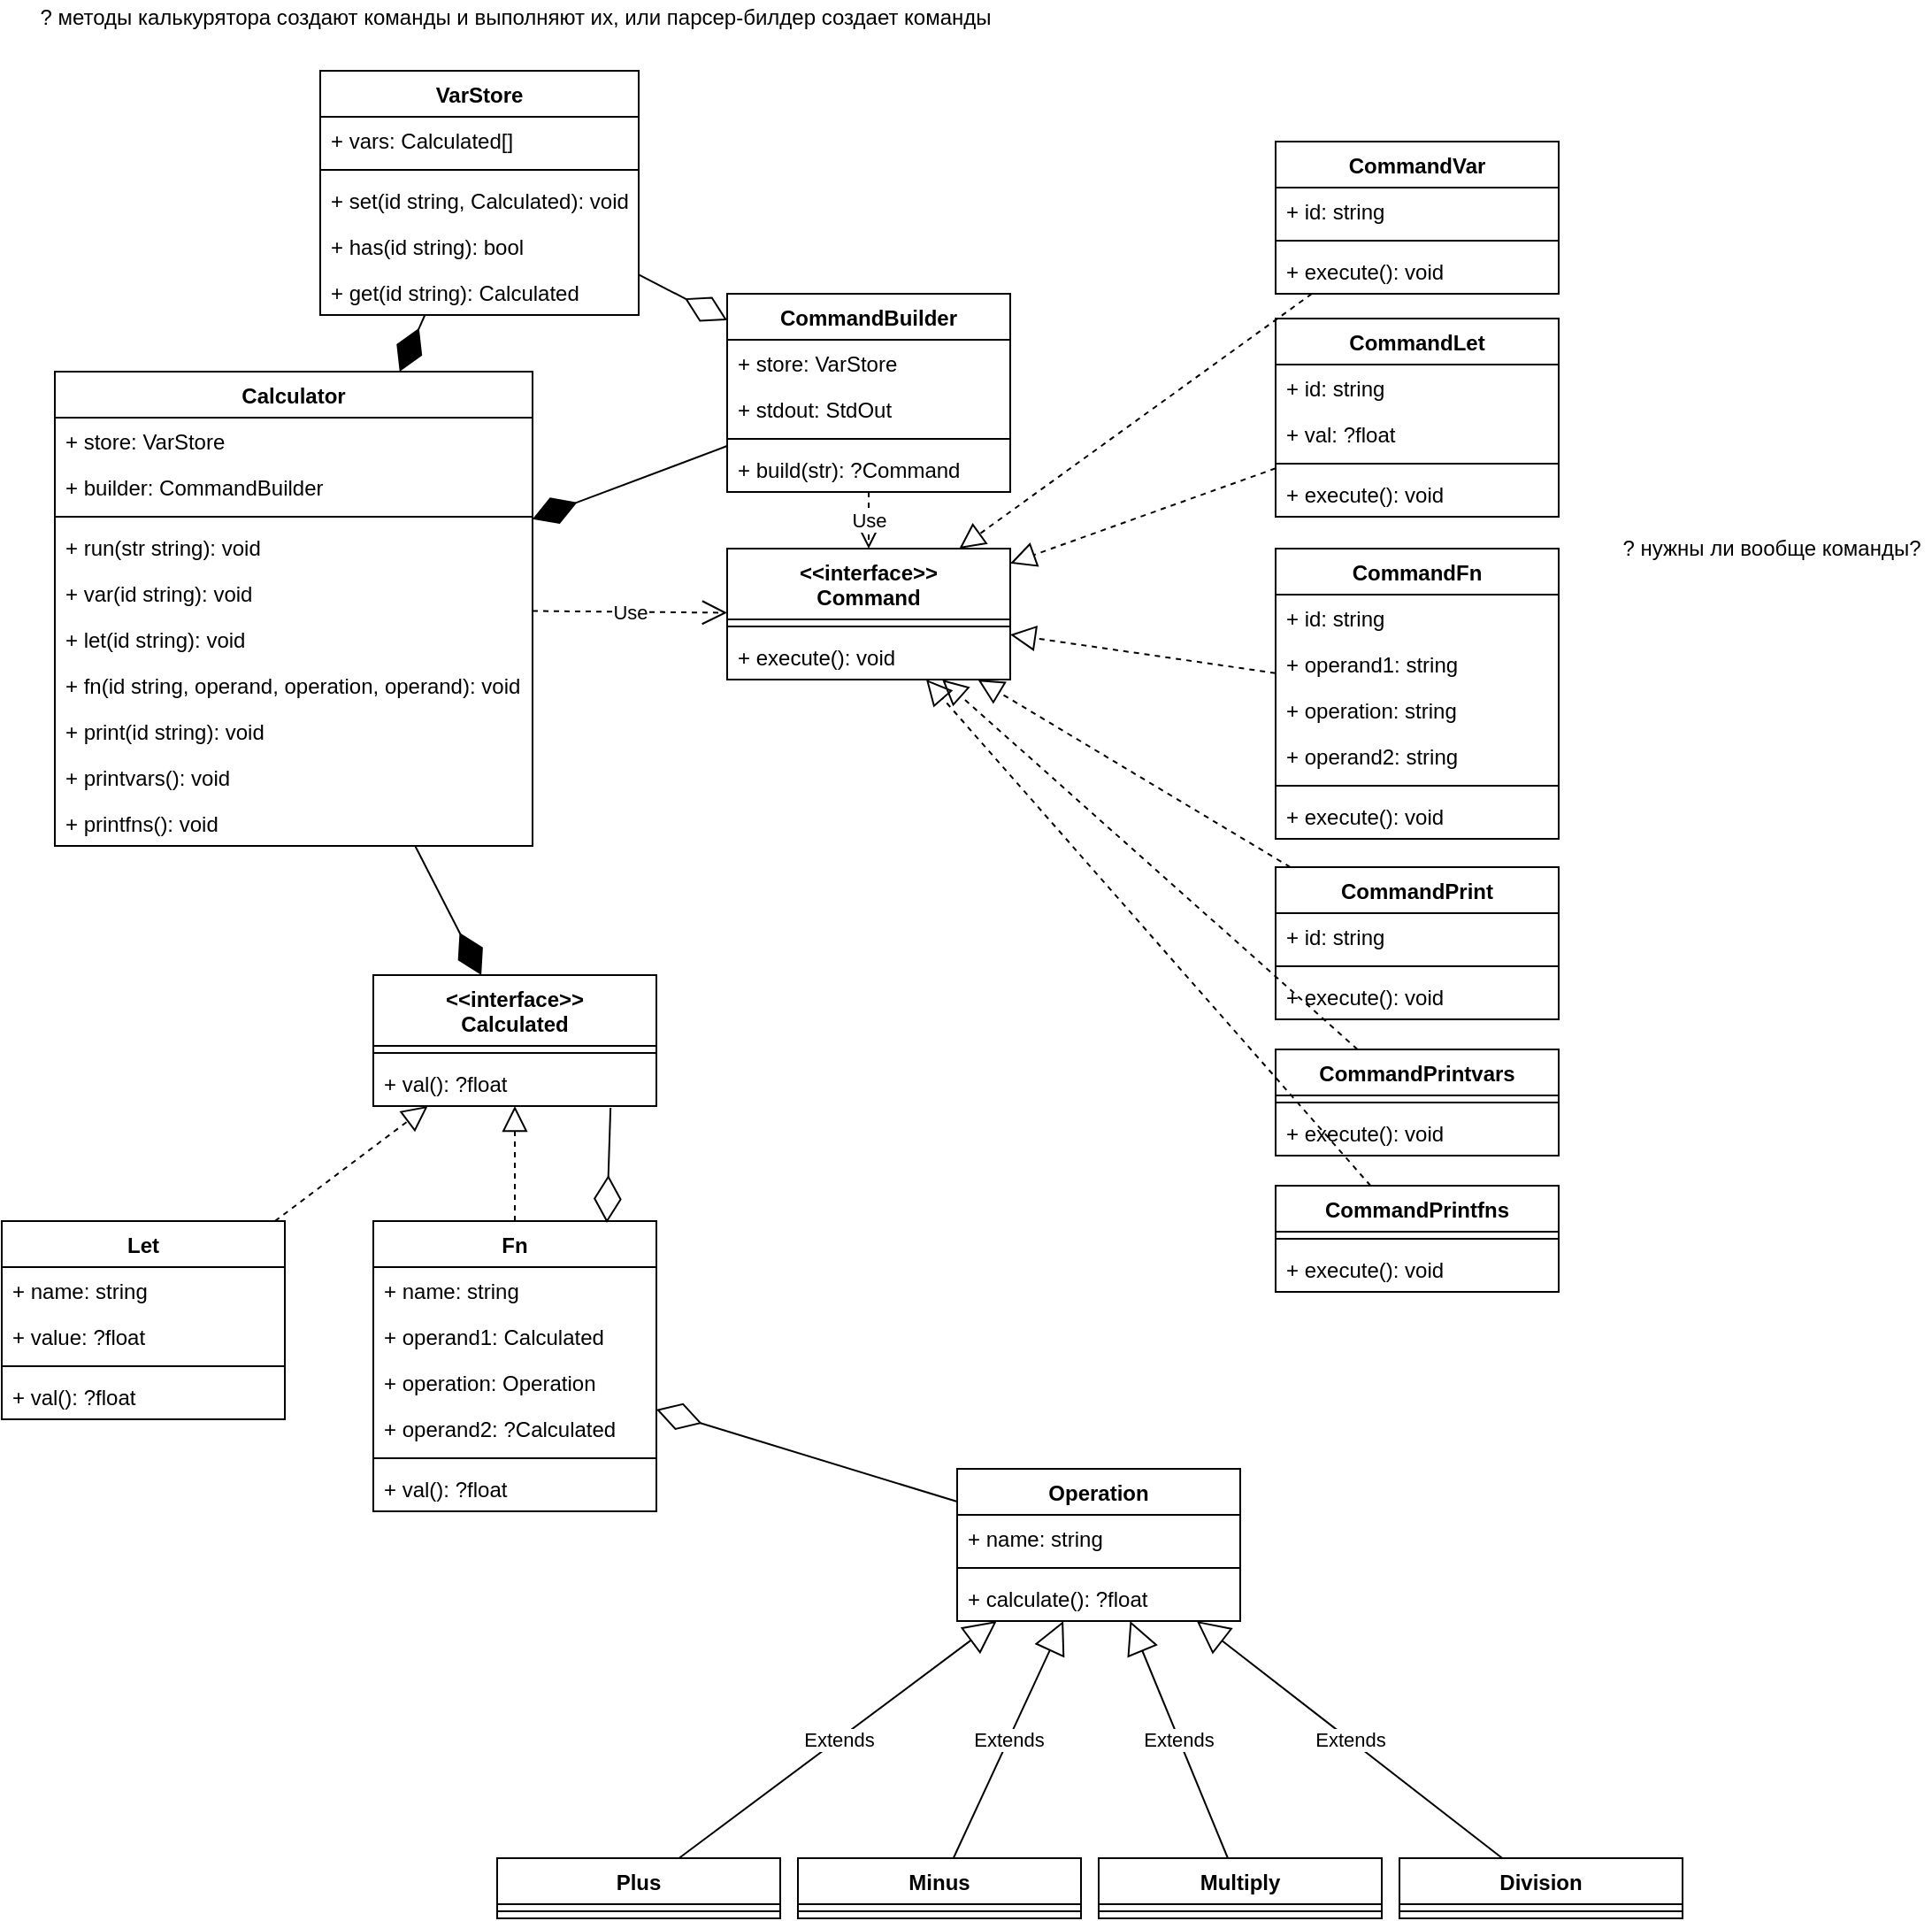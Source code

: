 <mxfile version="16.5.1" type="device"><diagram id="NsVFgB7yk5mSY1z0gGe4" name="Страница 1"><mxGraphModel dx="1350" dy="2047" grid="1" gridSize="10" guides="1" tooltips="1" connect="1" arrows="1" fold="1" page="1" pageScale="1" pageWidth="827" pageHeight="1169" math="0" shadow="0"><root><mxCell id="0"/><mxCell id="1" parent="0"/><mxCell id="W8wZs4OthL3PH2fJrPSI-12" value="Calculator" style="swimlane;fontStyle=1;align=center;verticalAlign=top;childLayout=stackLayout;horizontal=1;startSize=26;horizontalStack=0;resizeParent=1;resizeParentMax=0;resizeLast=0;collapsible=1;marginBottom=0;" vertex="1" parent="1"><mxGeometry x="60" y="170" width="270" height="268" as="geometry"/></mxCell><mxCell id="W8wZs4OthL3PH2fJrPSI-174" value="+ store: VarStore" style="text;strokeColor=none;fillColor=none;align=left;verticalAlign=top;spacingLeft=4;spacingRight=4;overflow=hidden;rotatable=0;points=[[0,0.5],[1,0.5]];portConstraint=eastwest;" vertex="1" parent="W8wZs4OthL3PH2fJrPSI-12"><mxGeometry y="26" width="270" height="26" as="geometry"/></mxCell><mxCell id="W8wZs4OthL3PH2fJrPSI-175" value="+ builder: CommandBuilder" style="text;strokeColor=none;fillColor=none;align=left;verticalAlign=top;spacingLeft=4;spacingRight=4;overflow=hidden;rotatable=0;points=[[0,0.5],[1,0.5]];portConstraint=eastwest;" vertex="1" parent="W8wZs4OthL3PH2fJrPSI-12"><mxGeometry y="52" width="270" height="26" as="geometry"/></mxCell><mxCell id="W8wZs4OthL3PH2fJrPSI-14" value="" style="line;strokeWidth=1;fillColor=none;align=left;verticalAlign=middle;spacingTop=-1;spacingLeft=3;spacingRight=3;rotatable=0;labelPosition=right;points=[];portConstraint=eastwest;" vertex="1" parent="W8wZs4OthL3PH2fJrPSI-12"><mxGeometry y="78" width="270" height="8" as="geometry"/></mxCell><mxCell id="W8wZs4OthL3PH2fJrPSI-183" value="+ run(str string): void" style="text;strokeColor=none;fillColor=none;align=left;verticalAlign=top;spacingLeft=4;spacingRight=4;overflow=hidden;rotatable=0;points=[[0,0.5],[1,0.5]];portConstraint=eastwest;" vertex="1" parent="W8wZs4OthL3PH2fJrPSI-12"><mxGeometry y="86" width="270" height="26" as="geometry"/></mxCell><mxCell id="W8wZs4OthL3PH2fJrPSI-16" value="+ var(id string): void" style="text;strokeColor=none;fillColor=none;align=left;verticalAlign=top;spacingLeft=4;spacingRight=4;overflow=hidden;rotatable=0;points=[[0,0.5],[1,0.5]];portConstraint=eastwest;" vertex="1" parent="W8wZs4OthL3PH2fJrPSI-12"><mxGeometry y="112" width="270" height="26" as="geometry"/></mxCell><mxCell id="W8wZs4OthL3PH2fJrPSI-65" value="+ let(id string): void" style="text;strokeColor=none;fillColor=none;align=left;verticalAlign=top;spacingLeft=4;spacingRight=4;overflow=hidden;rotatable=0;points=[[0,0.5],[1,0.5]];portConstraint=eastwest;" vertex="1" parent="W8wZs4OthL3PH2fJrPSI-12"><mxGeometry y="138" width="270" height="26" as="geometry"/></mxCell><mxCell id="W8wZs4OthL3PH2fJrPSI-15" value="+ fn(id string, operand, operation, operand): void" style="text;strokeColor=none;fillColor=none;align=left;verticalAlign=top;spacingLeft=4;spacingRight=4;overflow=hidden;rotatable=0;points=[[0,0.5],[1,0.5]];portConstraint=eastwest;" vertex="1" parent="W8wZs4OthL3PH2fJrPSI-12"><mxGeometry y="164" width="270" height="26" as="geometry"/></mxCell><mxCell id="W8wZs4OthL3PH2fJrPSI-66" value="+ print(id string): void" style="text;strokeColor=none;fillColor=none;align=left;verticalAlign=top;spacingLeft=4;spacingRight=4;overflow=hidden;rotatable=0;points=[[0,0.5],[1,0.5]];portConstraint=eastwest;" vertex="1" parent="W8wZs4OthL3PH2fJrPSI-12"><mxGeometry y="190" width="270" height="26" as="geometry"/></mxCell><mxCell id="W8wZs4OthL3PH2fJrPSI-68" value="+ printvars(): void" style="text;strokeColor=none;fillColor=none;align=left;verticalAlign=top;spacingLeft=4;spacingRight=4;overflow=hidden;rotatable=0;points=[[0,0.5],[1,0.5]];portConstraint=eastwest;" vertex="1" parent="W8wZs4OthL3PH2fJrPSI-12"><mxGeometry y="216" width="270" height="26" as="geometry"/></mxCell><mxCell id="W8wZs4OthL3PH2fJrPSI-67" value="+ printfns(): void" style="text;strokeColor=none;fillColor=none;align=left;verticalAlign=top;spacingLeft=4;spacingRight=4;overflow=hidden;rotatable=0;points=[[0,0.5],[1,0.5]];portConstraint=eastwest;" vertex="1" parent="W8wZs4OthL3PH2fJrPSI-12"><mxGeometry y="242" width="270" height="26" as="geometry"/></mxCell><mxCell id="W8wZs4OthL3PH2fJrPSI-69" value="Let" style="swimlane;fontStyle=1;align=center;verticalAlign=top;childLayout=stackLayout;horizontal=1;startSize=26;horizontalStack=0;resizeParent=1;resizeParentMax=0;resizeLast=0;collapsible=1;marginBottom=0;" vertex="1" parent="1"><mxGeometry x="30" y="650" width="160" height="112" as="geometry"/></mxCell><mxCell id="W8wZs4OthL3PH2fJrPSI-112" value="+ name: string" style="text;strokeColor=none;fillColor=none;align=left;verticalAlign=top;spacingLeft=4;spacingRight=4;overflow=hidden;rotatable=0;points=[[0,0.5],[1,0.5]];portConstraint=eastwest;" vertex="1" parent="W8wZs4OthL3PH2fJrPSI-69"><mxGeometry y="26" width="160" height="26" as="geometry"/></mxCell><mxCell id="W8wZs4OthL3PH2fJrPSI-116" value="+ value: ?float" style="text;strokeColor=none;fillColor=none;align=left;verticalAlign=top;spacingLeft=4;spacingRight=4;overflow=hidden;rotatable=0;points=[[0,0.5],[1,0.5]];portConstraint=eastwest;" vertex="1" parent="W8wZs4OthL3PH2fJrPSI-69"><mxGeometry y="52" width="160" height="26" as="geometry"/></mxCell><mxCell id="W8wZs4OthL3PH2fJrPSI-71" value="" style="line;strokeWidth=1;fillColor=none;align=left;verticalAlign=middle;spacingTop=-1;spacingLeft=3;spacingRight=3;rotatable=0;labelPosition=right;points=[];portConstraint=eastwest;" vertex="1" parent="W8wZs4OthL3PH2fJrPSI-69"><mxGeometry y="78" width="160" height="8" as="geometry"/></mxCell><mxCell id="W8wZs4OthL3PH2fJrPSI-107" value="+ val(): ?float" style="text;strokeColor=none;fillColor=none;align=left;verticalAlign=top;spacingLeft=4;spacingRight=4;overflow=hidden;rotatable=0;points=[[0,0.5],[1,0.5]];portConstraint=eastwest;" vertex="1" parent="W8wZs4OthL3PH2fJrPSI-69"><mxGeometry y="86" width="160" height="26" as="geometry"/></mxCell><mxCell id="W8wZs4OthL3PH2fJrPSI-73" value="Fn" style="swimlane;fontStyle=1;align=center;verticalAlign=top;childLayout=stackLayout;horizontal=1;startSize=26;horizontalStack=0;resizeParent=1;resizeParentMax=0;resizeLast=0;collapsible=1;marginBottom=0;" vertex="1" parent="1"><mxGeometry x="240" y="650" width="160" height="164" as="geometry"/></mxCell><mxCell id="W8wZs4OthL3PH2fJrPSI-113" value="+ name: string" style="text;strokeColor=none;fillColor=none;align=left;verticalAlign=top;spacingLeft=4;spacingRight=4;overflow=hidden;rotatable=0;points=[[0,0.5],[1,0.5]];portConstraint=eastwest;" vertex="1" parent="W8wZs4OthL3PH2fJrPSI-73"><mxGeometry y="26" width="160" height="26" as="geometry"/></mxCell><mxCell id="W8wZs4OthL3PH2fJrPSI-115" value="+ operand1: Calculated" style="text;strokeColor=none;fillColor=none;align=left;verticalAlign=top;spacingLeft=4;spacingRight=4;overflow=hidden;rotatable=0;points=[[0,0.5],[1,0.5]];portConstraint=eastwest;" vertex="1" parent="W8wZs4OthL3PH2fJrPSI-73"><mxGeometry y="52" width="160" height="26" as="geometry"/></mxCell><mxCell id="W8wZs4OthL3PH2fJrPSI-108" value="+ operation: Operation" style="text;strokeColor=none;fillColor=none;align=left;verticalAlign=top;spacingLeft=4;spacingRight=4;overflow=hidden;rotatable=0;points=[[0,0.5],[1,0.5]];portConstraint=eastwest;" vertex="1" parent="W8wZs4OthL3PH2fJrPSI-73"><mxGeometry y="78" width="160" height="26" as="geometry"/></mxCell><mxCell id="W8wZs4OthL3PH2fJrPSI-114" value="+ operand2: ?Calculated" style="text;strokeColor=none;fillColor=none;align=left;verticalAlign=top;spacingLeft=4;spacingRight=4;overflow=hidden;rotatable=0;points=[[0,0.5],[1,0.5]];portConstraint=eastwest;" vertex="1" parent="W8wZs4OthL3PH2fJrPSI-73"><mxGeometry y="104" width="160" height="26" as="geometry"/></mxCell><mxCell id="W8wZs4OthL3PH2fJrPSI-74" value="" style="line;strokeWidth=1;fillColor=none;align=left;verticalAlign=middle;spacingTop=-1;spacingLeft=3;spacingRight=3;rotatable=0;labelPosition=right;points=[];portConstraint=eastwest;" vertex="1" parent="W8wZs4OthL3PH2fJrPSI-73"><mxGeometry y="130" width="160" height="8" as="geometry"/></mxCell><mxCell id="W8wZs4OthL3PH2fJrPSI-106" value="+ val(): ?float" style="text;strokeColor=none;fillColor=none;align=left;verticalAlign=top;spacingLeft=4;spacingRight=4;overflow=hidden;rotatable=0;points=[[0,0.5],[1,0.5]];portConstraint=eastwest;" vertex="1" parent="W8wZs4OthL3PH2fJrPSI-73"><mxGeometry y="138" width="160" height="26" as="geometry"/></mxCell><mxCell id="W8wZs4OthL3PH2fJrPSI-75" value="Operation" style="swimlane;fontStyle=1;align=center;verticalAlign=top;childLayout=stackLayout;horizontal=1;startSize=26;horizontalStack=0;resizeParent=1;resizeParentMax=0;resizeLast=0;collapsible=1;marginBottom=0;" vertex="1" parent="1"><mxGeometry x="570" y="790" width="160" height="86" as="geometry"/></mxCell><mxCell id="W8wZs4OthL3PH2fJrPSI-110" value="+ name: string" style="text;strokeColor=none;fillColor=none;align=left;verticalAlign=top;spacingLeft=4;spacingRight=4;overflow=hidden;rotatable=0;points=[[0,0.5],[1,0.5]];portConstraint=eastwest;" vertex="1" parent="W8wZs4OthL3PH2fJrPSI-75"><mxGeometry y="26" width="160" height="26" as="geometry"/></mxCell><mxCell id="W8wZs4OthL3PH2fJrPSI-76" value="" style="line;strokeWidth=1;fillColor=none;align=left;verticalAlign=middle;spacingTop=-1;spacingLeft=3;spacingRight=3;rotatable=0;labelPosition=right;points=[];portConstraint=eastwest;" vertex="1" parent="W8wZs4OthL3PH2fJrPSI-75"><mxGeometry y="52" width="160" height="8" as="geometry"/></mxCell><mxCell id="W8wZs4OthL3PH2fJrPSI-109" value="+ calculate(): ?float" style="text;strokeColor=none;fillColor=none;align=left;verticalAlign=top;spacingLeft=4;spacingRight=4;overflow=hidden;rotatable=0;points=[[0,0.5],[1,0.5]];portConstraint=eastwest;" vertex="1" parent="W8wZs4OthL3PH2fJrPSI-75"><mxGeometry y="60" width="160" height="26" as="geometry"/></mxCell><mxCell id="W8wZs4OthL3PH2fJrPSI-79" value="&lt;&lt;interface&gt;&gt;&#10;Command" style="swimlane;fontStyle=1;align=center;verticalAlign=top;childLayout=stackLayout;horizontal=1;startSize=40;horizontalStack=0;resizeParent=1;resizeParentMax=0;resizeLast=0;collapsible=1;marginBottom=0;" vertex="1" parent="1"><mxGeometry x="440" y="270" width="160" height="74" as="geometry"/></mxCell><mxCell id="W8wZs4OthL3PH2fJrPSI-81" value="" style="line;strokeWidth=1;fillColor=none;align=left;verticalAlign=middle;spacingTop=-1;spacingLeft=3;spacingRight=3;rotatable=0;labelPosition=right;points=[];portConstraint=eastwest;" vertex="1" parent="W8wZs4OthL3PH2fJrPSI-79"><mxGeometry y="40" width="160" height="8" as="geometry"/></mxCell><mxCell id="W8wZs4OthL3PH2fJrPSI-82" value="+ execute(): void" style="text;strokeColor=none;fillColor=none;align=left;verticalAlign=top;spacingLeft=4;spacingRight=4;overflow=hidden;rotatable=0;points=[[0,0.5],[1,0.5]];portConstraint=eastwest;" vertex="1" parent="W8wZs4OthL3PH2fJrPSI-79"><mxGeometry y="48" width="160" height="26" as="geometry"/></mxCell><mxCell id="W8wZs4OthL3PH2fJrPSI-83" value="" style="endArrow=diamondThin;endFill=0;endSize=24;html=1;rounded=0;" edge="1" parent="1" source="W8wZs4OthL3PH2fJrPSI-75" target="W8wZs4OthL3PH2fJrPSI-73"><mxGeometry width="160" relative="1" as="geometry"><mxPoint x="220" y="410" as="sourcePoint"/><mxPoint x="380" y="410" as="targetPoint"/></mxGeometry></mxCell><mxCell id="W8wZs4OthL3PH2fJrPSI-84" value="&lt;&lt;interface&gt;&gt;&#10;Calculated" style="swimlane;fontStyle=1;align=center;verticalAlign=top;childLayout=stackLayout;horizontal=1;startSize=40;horizontalStack=0;resizeParent=1;resizeParentMax=0;resizeLast=0;collapsible=1;marginBottom=0;" vertex="1" parent="1"><mxGeometry x="240" y="511" width="160" height="74" as="geometry"/></mxCell><mxCell id="W8wZs4OthL3PH2fJrPSI-86" value="" style="line;strokeWidth=1;fillColor=none;align=left;verticalAlign=middle;spacingTop=-1;spacingLeft=3;spacingRight=3;rotatable=0;labelPosition=right;points=[];portConstraint=eastwest;" vertex="1" parent="W8wZs4OthL3PH2fJrPSI-84"><mxGeometry y="40" width="160" height="8" as="geometry"/></mxCell><mxCell id="W8wZs4OthL3PH2fJrPSI-87" value="+ val(): ?float" style="text;strokeColor=none;fillColor=none;align=left;verticalAlign=top;spacingLeft=4;spacingRight=4;overflow=hidden;rotatable=0;points=[[0,0.5],[1,0.5]];portConstraint=eastwest;" vertex="1" parent="W8wZs4OthL3PH2fJrPSI-84"><mxGeometry y="48" width="160" height="26" as="geometry"/></mxCell><mxCell id="W8wZs4OthL3PH2fJrPSI-88" value="" style="endArrow=block;dashed=1;endFill=0;endSize=12;html=1;rounded=0;" edge="1" parent="1" source="W8wZs4OthL3PH2fJrPSI-69" target="W8wZs4OthL3PH2fJrPSI-84"><mxGeometry width="160" relative="1" as="geometry"><mxPoint x="220" y="410" as="sourcePoint"/><mxPoint x="380" y="410" as="targetPoint"/></mxGeometry></mxCell><mxCell id="W8wZs4OthL3PH2fJrPSI-89" value="" style="endArrow=block;dashed=1;endFill=0;endSize=12;html=1;rounded=0;" edge="1" parent="1" source="W8wZs4OthL3PH2fJrPSI-73" target="W8wZs4OthL3PH2fJrPSI-84"><mxGeometry width="160" relative="1" as="geometry"><mxPoint x="164" y="660" as="sourcePoint"/><mxPoint x="256" y="614" as="targetPoint"/></mxGeometry></mxCell><mxCell id="W8wZs4OthL3PH2fJrPSI-93" value="Plus" style="swimlane;fontStyle=1;align=center;verticalAlign=top;childLayout=stackLayout;horizontal=1;startSize=26;horizontalStack=0;resizeParent=1;resizeParentMax=0;resizeLast=0;collapsible=1;marginBottom=0;" vertex="1" parent="1"><mxGeometry x="310" y="1010" width="160" height="34" as="geometry"/></mxCell><mxCell id="W8wZs4OthL3PH2fJrPSI-94" value="" style="line;strokeWidth=1;fillColor=none;align=left;verticalAlign=middle;spacingTop=-1;spacingLeft=3;spacingRight=3;rotatable=0;labelPosition=right;points=[];portConstraint=eastwest;" vertex="1" parent="W8wZs4OthL3PH2fJrPSI-93"><mxGeometry y="26" width="160" height="8" as="geometry"/></mxCell><mxCell id="W8wZs4OthL3PH2fJrPSI-95" value="Minus" style="swimlane;fontStyle=1;align=center;verticalAlign=top;childLayout=stackLayout;horizontal=1;startSize=26;horizontalStack=0;resizeParent=1;resizeParentMax=0;resizeLast=0;collapsible=1;marginBottom=0;" vertex="1" parent="1"><mxGeometry x="480" y="1010" width="160" height="34" as="geometry"/></mxCell><mxCell id="W8wZs4OthL3PH2fJrPSI-96" value="" style="line;strokeWidth=1;fillColor=none;align=left;verticalAlign=middle;spacingTop=-1;spacingLeft=3;spacingRight=3;rotatable=0;labelPosition=right;points=[];portConstraint=eastwest;" vertex="1" parent="W8wZs4OthL3PH2fJrPSI-95"><mxGeometry y="26" width="160" height="8" as="geometry"/></mxCell><mxCell id="W8wZs4OthL3PH2fJrPSI-97" value="Multiply" style="swimlane;fontStyle=1;align=center;verticalAlign=top;childLayout=stackLayout;horizontal=1;startSize=26;horizontalStack=0;resizeParent=1;resizeParentMax=0;resizeLast=0;collapsible=1;marginBottom=0;" vertex="1" parent="1"><mxGeometry x="650" y="1010" width="160" height="34" as="geometry"/></mxCell><mxCell id="W8wZs4OthL3PH2fJrPSI-98" value="" style="line;strokeWidth=1;fillColor=none;align=left;verticalAlign=middle;spacingTop=-1;spacingLeft=3;spacingRight=3;rotatable=0;labelPosition=right;points=[];portConstraint=eastwest;" vertex="1" parent="W8wZs4OthL3PH2fJrPSI-97"><mxGeometry y="26" width="160" height="8" as="geometry"/></mxCell><mxCell id="W8wZs4OthL3PH2fJrPSI-99" value="Division" style="swimlane;fontStyle=1;align=center;verticalAlign=top;childLayout=stackLayout;horizontal=1;startSize=26;horizontalStack=0;resizeParent=1;resizeParentMax=0;resizeLast=0;collapsible=1;marginBottom=0;" vertex="1" parent="1"><mxGeometry x="820" y="1010" width="160" height="34" as="geometry"/></mxCell><mxCell id="W8wZs4OthL3PH2fJrPSI-100" value="" style="line;strokeWidth=1;fillColor=none;align=left;verticalAlign=middle;spacingTop=-1;spacingLeft=3;spacingRight=3;rotatable=0;labelPosition=right;points=[];portConstraint=eastwest;" vertex="1" parent="W8wZs4OthL3PH2fJrPSI-99"><mxGeometry y="26" width="160" height="8" as="geometry"/></mxCell><mxCell id="W8wZs4OthL3PH2fJrPSI-102" value="Extends" style="endArrow=block;endSize=16;endFill=0;html=1;rounded=0;" edge="1" parent="1" source="W8wZs4OthL3PH2fJrPSI-95" target="W8wZs4OthL3PH2fJrPSI-75"><mxGeometry width="160" relative="1" as="geometry"><mxPoint x="520" y="1030" as="sourcePoint"/><mxPoint x="680" y="1030" as="targetPoint"/></mxGeometry></mxCell><mxCell id="W8wZs4OthL3PH2fJrPSI-103" value="Extends" style="endArrow=block;endSize=16;endFill=0;html=1;rounded=0;" edge="1" parent="1" source="W8wZs4OthL3PH2fJrPSI-93" target="W8wZs4OthL3PH2fJrPSI-75"><mxGeometry width="160" relative="1" as="geometry"><mxPoint x="577.65" y="1020" as="sourcePoint"/><mxPoint x="652.35" y="854" as="targetPoint"/></mxGeometry></mxCell><mxCell id="W8wZs4OthL3PH2fJrPSI-104" value="Extends" style="endArrow=block;endSize=16;endFill=0;html=1;rounded=0;" edge="1" parent="1" source="W8wZs4OthL3PH2fJrPSI-97" target="W8wZs4OthL3PH2fJrPSI-75"><mxGeometry width="160" relative="1" as="geometry"><mxPoint x="422.1" y="1020" as="sourcePoint"/><mxPoint x="637.9" y="854" as="targetPoint"/></mxGeometry></mxCell><mxCell id="W8wZs4OthL3PH2fJrPSI-105" value="Extends" style="endArrow=block;endSize=16;endFill=0;html=1;rounded=0;" edge="1" parent="1" source="W8wZs4OthL3PH2fJrPSI-99" target="W8wZs4OthL3PH2fJrPSI-75"><mxGeometry width="160" relative="1" as="geometry"><mxPoint x="432.1" y="1030" as="sourcePoint"/><mxPoint x="647.9" y="864" as="targetPoint"/></mxGeometry></mxCell><mxCell id="W8wZs4OthL3PH2fJrPSI-118" value="" style="endArrow=diamondThin;endFill=0;endSize=24;html=1;rounded=0;exitX=0.838;exitY=1.038;exitDx=0;exitDy=0;exitPerimeter=0;entryX=0.825;entryY=0.006;entryDx=0;entryDy=0;entryPerimeter=0;" edge="1" parent="1" source="W8wZs4OthL3PH2fJrPSI-87" target="W8wZs4OthL3PH2fJrPSI-73"><mxGeometry width="160" relative="1" as="geometry"><mxPoint x="580" y="818.515" as="sourcePoint"/><mxPoint x="410" y="766.485" as="targetPoint"/></mxGeometry></mxCell><mxCell id="W8wZs4OthL3PH2fJrPSI-120" value="" style="endArrow=diamondThin;endFill=1;endSize=24;html=1;rounded=0;" edge="1" parent="1" source="W8wZs4OthL3PH2fJrPSI-12" target="W8wZs4OthL3PH2fJrPSI-84"><mxGeometry width="160" relative="1" as="geometry"><mxPoint x="460" y="344" as="sourcePoint"/><mxPoint x="350" y="322" as="targetPoint"/></mxGeometry></mxCell><mxCell id="W8wZs4OthL3PH2fJrPSI-126" value="CommandVar" style="swimlane;fontStyle=1;align=center;verticalAlign=top;childLayout=stackLayout;horizontal=1;startSize=26;horizontalStack=0;resizeParent=1;resizeParentMax=0;resizeLast=0;collapsible=1;marginBottom=0;" vertex="1" parent="1"><mxGeometry x="750" y="40" width="160" height="86" as="geometry"/></mxCell><mxCell id="W8wZs4OthL3PH2fJrPSI-127" value="+ id: string" style="text;strokeColor=none;fillColor=none;align=left;verticalAlign=top;spacingLeft=4;spacingRight=4;overflow=hidden;rotatable=0;points=[[0,0.5],[1,0.5]];portConstraint=eastwest;" vertex="1" parent="W8wZs4OthL3PH2fJrPSI-126"><mxGeometry y="26" width="160" height="26" as="geometry"/></mxCell><mxCell id="W8wZs4OthL3PH2fJrPSI-128" value="" style="line;strokeWidth=1;fillColor=none;align=left;verticalAlign=middle;spacingTop=-1;spacingLeft=3;spacingRight=3;rotatable=0;labelPosition=right;points=[];portConstraint=eastwest;" vertex="1" parent="W8wZs4OthL3PH2fJrPSI-126"><mxGeometry y="52" width="160" height="8" as="geometry"/></mxCell><mxCell id="W8wZs4OthL3PH2fJrPSI-130" value="+ execute(): void" style="text;strokeColor=none;fillColor=none;align=left;verticalAlign=top;spacingLeft=4;spacingRight=4;overflow=hidden;rotatable=0;points=[[0,0.5],[1,0.5]];portConstraint=eastwest;" vertex="1" parent="W8wZs4OthL3PH2fJrPSI-126"><mxGeometry y="60" width="160" height="26" as="geometry"/></mxCell><mxCell id="W8wZs4OthL3PH2fJrPSI-131" value="CommandLet" style="swimlane;fontStyle=1;align=center;verticalAlign=top;childLayout=stackLayout;horizontal=1;startSize=26;horizontalStack=0;resizeParent=1;resizeParentMax=0;resizeLast=0;collapsible=1;marginBottom=0;" vertex="1" parent="1"><mxGeometry x="750" y="140" width="160" height="112" as="geometry"/></mxCell><mxCell id="W8wZs4OthL3PH2fJrPSI-132" value="+ id: string" style="text;strokeColor=none;fillColor=none;align=left;verticalAlign=top;spacingLeft=4;spacingRight=4;overflow=hidden;rotatable=0;points=[[0,0.5],[1,0.5]];portConstraint=eastwest;" vertex="1" parent="W8wZs4OthL3PH2fJrPSI-131"><mxGeometry y="26" width="160" height="26" as="geometry"/></mxCell><mxCell id="W8wZs4OthL3PH2fJrPSI-135" value="+ val: ?float" style="text;strokeColor=none;fillColor=none;align=left;verticalAlign=top;spacingLeft=4;spacingRight=4;overflow=hidden;rotatable=0;points=[[0,0.5],[1,0.5]];portConstraint=eastwest;" vertex="1" parent="W8wZs4OthL3PH2fJrPSI-131"><mxGeometry y="52" width="160" height="26" as="geometry"/></mxCell><mxCell id="W8wZs4OthL3PH2fJrPSI-133" value="" style="line;strokeWidth=1;fillColor=none;align=left;verticalAlign=middle;spacingTop=-1;spacingLeft=3;spacingRight=3;rotatable=0;labelPosition=right;points=[];portConstraint=eastwest;" vertex="1" parent="W8wZs4OthL3PH2fJrPSI-131"><mxGeometry y="78" width="160" height="8" as="geometry"/></mxCell><mxCell id="W8wZs4OthL3PH2fJrPSI-134" value="+ execute(): void" style="text;strokeColor=none;fillColor=none;align=left;verticalAlign=top;spacingLeft=4;spacingRight=4;overflow=hidden;rotatable=0;points=[[0,0.5],[1,0.5]];portConstraint=eastwest;" vertex="1" parent="W8wZs4OthL3PH2fJrPSI-131"><mxGeometry y="86" width="160" height="26" as="geometry"/></mxCell><mxCell id="W8wZs4OthL3PH2fJrPSI-136" value="CommandFn" style="swimlane;fontStyle=1;align=center;verticalAlign=top;childLayout=stackLayout;horizontal=1;startSize=26;horizontalStack=0;resizeParent=1;resizeParentMax=0;resizeLast=0;collapsible=1;marginBottom=0;" vertex="1" parent="1"><mxGeometry x="750" y="270" width="160" height="164" as="geometry"/></mxCell><mxCell id="W8wZs4OthL3PH2fJrPSI-137" value="+ id: string" style="text;strokeColor=none;fillColor=none;align=left;verticalAlign=top;spacingLeft=4;spacingRight=4;overflow=hidden;rotatable=0;points=[[0,0.5],[1,0.5]];portConstraint=eastwest;" vertex="1" parent="W8wZs4OthL3PH2fJrPSI-136"><mxGeometry y="26" width="160" height="26" as="geometry"/></mxCell><mxCell id="W8wZs4OthL3PH2fJrPSI-138" value="+ operand1: string" style="text;strokeColor=none;fillColor=none;align=left;verticalAlign=top;spacingLeft=4;spacingRight=4;overflow=hidden;rotatable=0;points=[[0,0.5],[1,0.5]];portConstraint=eastwest;" vertex="1" parent="W8wZs4OthL3PH2fJrPSI-136"><mxGeometry y="52" width="160" height="26" as="geometry"/></mxCell><mxCell id="W8wZs4OthL3PH2fJrPSI-142" value="+ operation: string" style="text;strokeColor=none;fillColor=none;align=left;verticalAlign=top;spacingLeft=4;spacingRight=4;overflow=hidden;rotatable=0;points=[[0,0.5],[1,0.5]];portConstraint=eastwest;" vertex="1" parent="W8wZs4OthL3PH2fJrPSI-136"><mxGeometry y="78" width="160" height="26" as="geometry"/></mxCell><mxCell id="W8wZs4OthL3PH2fJrPSI-141" value="+ operand2: string" style="text;strokeColor=none;fillColor=none;align=left;verticalAlign=top;spacingLeft=4;spacingRight=4;overflow=hidden;rotatable=0;points=[[0,0.5],[1,0.5]];portConstraint=eastwest;" vertex="1" parent="W8wZs4OthL3PH2fJrPSI-136"><mxGeometry y="104" width="160" height="26" as="geometry"/></mxCell><mxCell id="W8wZs4OthL3PH2fJrPSI-139" value="" style="line;strokeWidth=1;fillColor=none;align=left;verticalAlign=middle;spacingTop=-1;spacingLeft=3;spacingRight=3;rotatable=0;labelPosition=right;points=[];portConstraint=eastwest;" vertex="1" parent="W8wZs4OthL3PH2fJrPSI-136"><mxGeometry y="130" width="160" height="8" as="geometry"/></mxCell><mxCell id="W8wZs4OthL3PH2fJrPSI-140" value="+ execute(): void" style="text;strokeColor=none;fillColor=none;align=left;verticalAlign=top;spacingLeft=4;spacingRight=4;overflow=hidden;rotatable=0;points=[[0,0.5],[1,0.5]];portConstraint=eastwest;" vertex="1" parent="W8wZs4OthL3PH2fJrPSI-136"><mxGeometry y="138" width="160" height="26" as="geometry"/></mxCell><mxCell id="W8wZs4OthL3PH2fJrPSI-143" value="CommandPrint" style="swimlane;fontStyle=1;align=center;verticalAlign=top;childLayout=stackLayout;horizontal=1;startSize=26;horizontalStack=0;resizeParent=1;resizeParentMax=0;resizeLast=0;collapsible=1;marginBottom=0;" vertex="1" parent="1"><mxGeometry x="750" y="450" width="160" height="86" as="geometry"/></mxCell><mxCell id="W8wZs4OthL3PH2fJrPSI-144" value="+ id: string" style="text;strokeColor=none;fillColor=none;align=left;verticalAlign=top;spacingLeft=4;spacingRight=4;overflow=hidden;rotatable=0;points=[[0,0.5],[1,0.5]];portConstraint=eastwest;" vertex="1" parent="W8wZs4OthL3PH2fJrPSI-143"><mxGeometry y="26" width="160" height="26" as="geometry"/></mxCell><mxCell id="W8wZs4OthL3PH2fJrPSI-145" value="" style="line;strokeWidth=1;fillColor=none;align=left;verticalAlign=middle;spacingTop=-1;spacingLeft=3;spacingRight=3;rotatable=0;labelPosition=right;points=[];portConstraint=eastwest;" vertex="1" parent="W8wZs4OthL3PH2fJrPSI-143"><mxGeometry y="52" width="160" height="8" as="geometry"/></mxCell><mxCell id="W8wZs4OthL3PH2fJrPSI-146" value="+ execute(): void" style="text;strokeColor=none;fillColor=none;align=left;verticalAlign=top;spacingLeft=4;spacingRight=4;overflow=hidden;rotatable=0;points=[[0,0.5],[1,0.5]];portConstraint=eastwest;" vertex="1" parent="W8wZs4OthL3PH2fJrPSI-143"><mxGeometry y="60" width="160" height="26" as="geometry"/></mxCell><mxCell id="W8wZs4OthL3PH2fJrPSI-147" value="CommandPrintvars" style="swimlane;fontStyle=1;align=center;verticalAlign=top;childLayout=stackLayout;horizontal=1;startSize=26;horizontalStack=0;resizeParent=1;resizeParentMax=0;resizeLast=0;collapsible=1;marginBottom=0;" vertex="1" parent="1"><mxGeometry x="750" y="553" width="160" height="60" as="geometry"/></mxCell><mxCell id="W8wZs4OthL3PH2fJrPSI-149" value="" style="line;strokeWidth=1;fillColor=none;align=left;verticalAlign=middle;spacingTop=-1;spacingLeft=3;spacingRight=3;rotatable=0;labelPosition=right;points=[];portConstraint=eastwest;" vertex="1" parent="W8wZs4OthL3PH2fJrPSI-147"><mxGeometry y="26" width="160" height="8" as="geometry"/></mxCell><mxCell id="W8wZs4OthL3PH2fJrPSI-150" value="+ execute(): void" style="text;strokeColor=none;fillColor=none;align=left;verticalAlign=top;spacingLeft=4;spacingRight=4;overflow=hidden;rotatable=0;points=[[0,0.5],[1,0.5]];portConstraint=eastwest;" vertex="1" parent="W8wZs4OthL3PH2fJrPSI-147"><mxGeometry y="34" width="160" height="26" as="geometry"/></mxCell><mxCell id="W8wZs4OthL3PH2fJrPSI-151" value="CommandPrintfns" style="swimlane;fontStyle=1;align=center;verticalAlign=top;childLayout=stackLayout;horizontal=1;startSize=26;horizontalStack=0;resizeParent=1;resizeParentMax=0;resizeLast=0;collapsible=1;marginBottom=0;" vertex="1" parent="1"><mxGeometry x="750" y="630" width="160" height="60" as="geometry"/></mxCell><mxCell id="W8wZs4OthL3PH2fJrPSI-152" value="" style="line;strokeWidth=1;fillColor=none;align=left;verticalAlign=middle;spacingTop=-1;spacingLeft=3;spacingRight=3;rotatable=0;labelPosition=right;points=[];portConstraint=eastwest;" vertex="1" parent="W8wZs4OthL3PH2fJrPSI-151"><mxGeometry y="26" width="160" height="8" as="geometry"/></mxCell><mxCell id="W8wZs4OthL3PH2fJrPSI-153" value="+ execute(): void" style="text;strokeColor=none;fillColor=none;align=left;verticalAlign=top;spacingLeft=4;spacingRight=4;overflow=hidden;rotatable=0;points=[[0,0.5],[1,0.5]];portConstraint=eastwest;" vertex="1" parent="W8wZs4OthL3PH2fJrPSI-151"><mxGeometry y="34" width="160" height="26" as="geometry"/></mxCell><mxCell id="W8wZs4OthL3PH2fJrPSI-154" value="" style="endArrow=block;dashed=1;endFill=0;endSize=12;html=1;rounded=0;" edge="1" parent="1" source="W8wZs4OthL3PH2fJrPSI-126" target="W8wZs4OthL3PH2fJrPSI-79"><mxGeometry width="160" relative="1" as="geometry"><mxPoint x="400" y="410" as="sourcePoint"/><mxPoint x="560" y="410" as="targetPoint"/></mxGeometry></mxCell><mxCell id="W8wZs4OthL3PH2fJrPSI-155" value="" style="endArrow=block;dashed=1;endFill=0;endSize=12;html=1;rounded=0;" edge="1" parent="1" source="W8wZs4OthL3PH2fJrPSI-131" target="W8wZs4OthL3PH2fJrPSI-79"><mxGeometry width="160" relative="1" as="geometry"><mxPoint x="776.139" y="136" as="sourcePoint"/><mxPoint x="594.95" y="258" as="targetPoint"/></mxGeometry></mxCell><mxCell id="W8wZs4OthL3PH2fJrPSI-156" value="" style="endArrow=block;dashed=1;endFill=0;endSize=12;html=1;rounded=0;" edge="1" parent="1" source="W8wZs4OthL3PH2fJrPSI-136" target="W8wZs4OthL3PH2fJrPSI-79"><mxGeometry width="160" relative="1" as="geometry"><mxPoint x="760" y="229.733" as="sourcePoint"/><mxPoint x="620" y="271.267" as="targetPoint"/></mxGeometry></mxCell><mxCell id="W8wZs4OthL3PH2fJrPSI-157" value="" style="endArrow=block;dashed=1;endFill=0;endSize=12;html=1;rounded=0;" edge="1" parent="1" source="W8wZs4OthL3PH2fJrPSI-143" target="W8wZs4OthL3PH2fJrPSI-79"><mxGeometry width="160" relative="1" as="geometry"><mxPoint x="760" y="344.133" as="sourcePoint"/><mxPoint x="620" y="312.867" as="targetPoint"/></mxGeometry></mxCell><mxCell id="W8wZs4OthL3PH2fJrPSI-158" value="" style="endArrow=block;dashed=1;endFill=0;endSize=12;html=1;rounded=0;" edge="1" parent="1" source="W8wZs4OthL3PH2fJrPSI-147" target="W8wZs4OthL3PH2fJrPSI-79"><mxGeometry width="160" relative="1" as="geometry"><mxPoint x="777.981" y="460" as="sourcePoint"/><mxPoint x="593.365" y="332" as="targetPoint"/></mxGeometry></mxCell><mxCell id="W8wZs4OthL3PH2fJrPSI-159" value="" style="endArrow=block;dashed=1;endFill=0;endSize=12;html=1;rounded=0;" edge="1" parent="1" source="W8wZs4OthL3PH2fJrPSI-151" target="W8wZs4OthL3PH2fJrPSI-79"><mxGeometry width="160" relative="1" as="geometry"><mxPoint x="809.799" y="563" as="sourcePoint"/><mxPoint x="577.248" y="332" as="targetPoint"/></mxGeometry></mxCell><mxCell id="W8wZs4OthL3PH2fJrPSI-160" value="? нужны ли вообще команды?" style="text;html=1;align=center;verticalAlign=middle;resizable=0;points=[];autosize=1;strokeColor=none;fillColor=none;" vertex="1" parent="1"><mxGeometry x="940" y="260" width="180" height="20" as="geometry"/></mxCell><mxCell id="W8wZs4OthL3PH2fJrPSI-162" value="CommandBuilder" style="swimlane;fontStyle=1;align=center;verticalAlign=top;childLayout=stackLayout;horizontal=1;startSize=26;horizontalStack=0;resizeParent=1;resizeParentMax=0;resizeLast=0;collapsible=1;marginBottom=0;" vertex="1" parent="1"><mxGeometry x="440" y="126" width="160" height="112" as="geometry"/></mxCell><mxCell id="W8wZs4OthL3PH2fJrPSI-184" value="+ store: VarStore" style="text;strokeColor=none;fillColor=none;align=left;verticalAlign=top;spacingLeft=4;spacingRight=4;overflow=hidden;rotatable=0;points=[[0,0.5],[1,0.5]];portConstraint=eastwest;" vertex="1" parent="W8wZs4OthL3PH2fJrPSI-162"><mxGeometry y="26" width="160" height="26" as="geometry"/></mxCell><mxCell id="W8wZs4OthL3PH2fJrPSI-181" value="+ stdout: StdOut" style="text;strokeColor=none;fillColor=none;align=left;verticalAlign=top;spacingLeft=4;spacingRight=4;overflow=hidden;rotatable=0;points=[[0,0.5],[1,0.5]];portConstraint=eastwest;" vertex="1" parent="W8wZs4OthL3PH2fJrPSI-162"><mxGeometry y="52" width="160" height="26" as="geometry"/></mxCell><mxCell id="W8wZs4OthL3PH2fJrPSI-164" value="" style="line;strokeWidth=1;fillColor=none;align=left;verticalAlign=middle;spacingTop=-1;spacingLeft=3;spacingRight=3;rotatable=0;labelPosition=right;points=[];portConstraint=eastwest;" vertex="1" parent="W8wZs4OthL3PH2fJrPSI-162"><mxGeometry y="78" width="160" height="8" as="geometry"/></mxCell><mxCell id="W8wZs4OthL3PH2fJrPSI-165" value="+ build(str): ?Command" style="text;strokeColor=none;fillColor=none;align=left;verticalAlign=top;spacingLeft=4;spacingRight=4;overflow=hidden;rotatable=0;points=[[0,0.5],[1,0.5]];portConstraint=eastwest;" vertex="1" parent="W8wZs4OthL3PH2fJrPSI-162"><mxGeometry y="86" width="160" height="26" as="geometry"/></mxCell><mxCell id="W8wZs4OthL3PH2fJrPSI-166" value="Use" style="endArrow=open;endSize=12;dashed=1;html=1;rounded=0;" edge="1" parent="1" source="W8wZs4OthL3PH2fJrPSI-162" target="W8wZs4OthL3PH2fJrPSI-79"><mxGeometry width="160" relative="1" as="geometry"><mxPoint x="390" y="440" as="sourcePoint"/><mxPoint x="550" y="440" as="targetPoint"/></mxGeometry></mxCell><mxCell id="W8wZs4OthL3PH2fJrPSI-170" value="VarStore" style="swimlane;fontStyle=1;align=center;verticalAlign=top;childLayout=stackLayout;horizontal=1;startSize=26;horizontalStack=0;resizeParent=1;resizeParentMax=0;resizeLast=0;collapsible=1;marginBottom=0;" vertex="1" parent="1"><mxGeometry x="210" width="180" height="138" as="geometry"/></mxCell><mxCell id="W8wZs4OthL3PH2fJrPSI-161" value="+ vars: Calculated[]" style="text;strokeColor=none;fillColor=none;align=left;verticalAlign=top;spacingLeft=4;spacingRight=4;overflow=hidden;rotatable=0;points=[[0,0.5],[1,0.5]];portConstraint=eastwest;" vertex="1" parent="W8wZs4OthL3PH2fJrPSI-170"><mxGeometry y="26" width="180" height="26" as="geometry"/></mxCell><mxCell id="W8wZs4OthL3PH2fJrPSI-172" value="" style="line;strokeWidth=1;fillColor=none;align=left;verticalAlign=middle;spacingTop=-1;spacingLeft=3;spacingRight=3;rotatable=0;labelPosition=right;points=[];portConstraint=eastwest;" vertex="1" parent="W8wZs4OthL3PH2fJrPSI-170"><mxGeometry y="52" width="180" height="8" as="geometry"/></mxCell><mxCell id="W8wZs4OthL3PH2fJrPSI-177" value="+ set(id string, Calculated): void" style="text;strokeColor=none;fillColor=none;align=left;verticalAlign=top;spacingLeft=4;spacingRight=4;overflow=hidden;rotatable=0;points=[[0,0.5],[1,0.5]];portConstraint=eastwest;" vertex="1" parent="W8wZs4OthL3PH2fJrPSI-170"><mxGeometry y="60" width="180" height="26" as="geometry"/></mxCell><mxCell id="W8wZs4OthL3PH2fJrPSI-187" value="+ has(id string): bool" style="text;strokeColor=none;fillColor=none;align=left;verticalAlign=top;spacingLeft=4;spacingRight=4;overflow=hidden;rotatable=0;points=[[0,0.5],[1,0.5]];portConstraint=eastwest;" vertex="1" parent="W8wZs4OthL3PH2fJrPSI-170"><mxGeometry y="86" width="180" height="26" as="geometry"/></mxCell><mxCell id="W8wZs4OthL3PH2fJrPSI-178" value="+ get(id string): Calculated" style="text;strokeColor=none;fillColor=none;align=left;verticalAlign=top;spacingLeft=4;spacingRight=4;overflow=hidden;rotatable=0;points=[[0,0.5],[1,0.5]];portConstraint=eastwest;" vertex="1" parent="W8wZs4OthL3PH2fJrPSI-170"><mxGeometry y="112" width="180" height="26" as="geometry"/></mxCell><mxCell id="W8wZs4OthL3PH2fJrPSI-179" value="" style="endArrow=diamondThin;endFill=0;endSize=24;html=1;rounded=0;" edge="1" parent="1" source="W8wZs4OthL3PH2fJrPSI-170" target="W8wZs4OthL3PH2fJrPSI-162"><mxGeometry width="160" relative="1" as="geometry"><mxPoint x="390" y="391.818" as="sourcePoint"/><mxPoint x="340" y="367.273" as="targetPoint"/></mxGeometry></mxCell><mxCell id="W8wZs4OthL3PH2fJrPSI-180" value="" style="endArrow=diamondThin;endFill=1;endSize=24;html=1;rounded=0;" edge="1" parent="1" source="W8wZs4OthL3PH2fJrPSI-170" target="W8wZs4OthL3PH2fJrPSI-12"><mxGeometry width="160" relative="1" as="geometry"><mxPoint x="620" y="420" as="sourcePoint"/><mxPoint x="780" y="420" as="targetPoint"/></mxGeometry></mxCell><mxCell id="W8wZs4OthL3PH2fJrPSI-182" value="" style="endArrow=diamondThin;endFill=1;endSize=24;html=1;rounded=0;" edge="1" parent="1" source="W8wZs4OthL3PH2fJrPSI-162" target="W8wZs4OthL3PH2fJrPSI-12"><mxGeometry width="160" relative="1" as="geometry"><mxPoint x="284.979" y="122" as="sourcePoint"/><mxPoint x="259.064" y="180" as="targetPoint"/></mxGeometry></mxCell><mxCell id="W8wZs4OthL3PH2fJrPSI-185" value="Use" style="endArrow=open;endSize=12;dashed=1;html=1;rounded=0;" edge="1" parent="1" source="W8wZs4OthL3PH2fJrPSI-12" target="W8wZs4OthL3PH2fJrPSI-79"><mxGeometry width="160" relative="1" as="geometry"><mxPoint x="530" y="248" as="sourcePoint"/><mxPoint x="530" y="280" as="targetPoint"/></mxGeometry></mxCell><mxCell id="W8wZs4OthL3PH2fJrPSI-186" value="? методы калькурятора создают команды и выполняют их, или парсер-билдер создает команды" style="text;html=1;align=center;verticalAlign=middle;resizable=0;points=[];autosize=1;strokeColor=none;fillColor=none;" vertex="1" parent="1"><mxGeometry x="45" y="-40" width="550" height="20" as="geometry"/></mxCell></root></mxGraphModel></diagram></mxfile>